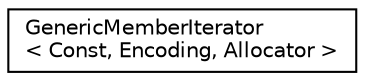 digraph "Graphical Class Hierarchy"
{
 // LATEX_PDF_SIZE
  edge [fontname="Helvetica",fontsize="10",labelfontname="Helvetica",labelfontsize="10"];
  node [fontname="Helvetica",fontsize="10",shape=record];
  rankdir="LR";
  Node0 [label="GenericMemberIterator\l\< Const, Encoding, Allocator \>",height=0.2,width=0.4,color="black", fillcolor="white", style="filled",URL="$classGenericMemberIterator.html",tooltip="(Constant) member iterator for a JSON object value"];
}
